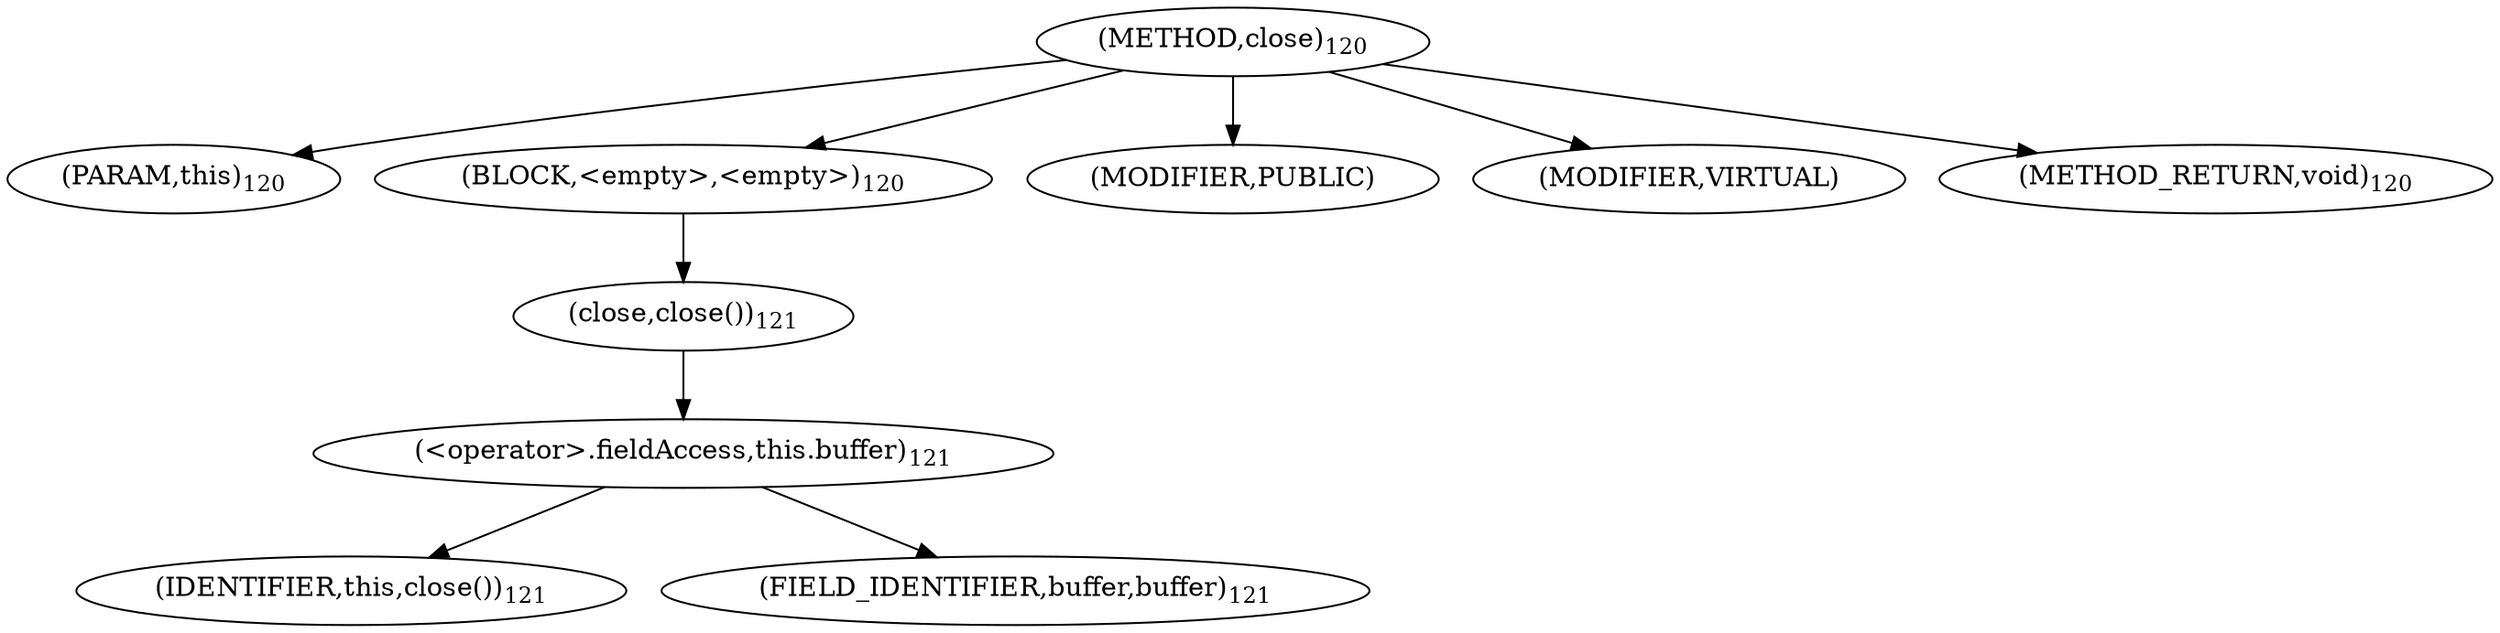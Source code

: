 digraph "close" {  
"208" [label = <(METHOD,close)<SUB>120</SUB>> ]
"19" [label = <(PARAM,this)<SUB>120</SUB>> ]
"209" [label = <(BLOCK,&lt;empty&gt;,&lt;empty&gt;)<SUB>120</SUB>> ]
"210" [label = <(close,close())<SUB>121</SUB>> ]
"211" [label = <(&lt;operator&gt;.fieldAccess,this.buffer)<SUB>121</SUB>> ]
"18" [label = <(IDENTIFIER,this,close())<SUB>121</SUB>> ]
"212" [label = <(FIELD_IDENTIFIER,buffer,buffer)<SUB>121</SUB>> ]
"213" [label = <(MODIFIER,PUBLIC)> ]
"214" [label = <(MODIFIER,VIRTUAL)> ]
"215" [label = <(METHOD_RETURN,void)<SUB>120</SUB>> ]
  "208" -> "19" 
  "208" -> "209" 
  "208" -> "213" 
  "208" -> "214" 
  "208" -> "215" 
  "209" -> "210" 
  "210" -> "211" 
  "211" -> "18" 
  "211" -> "212" 
}
